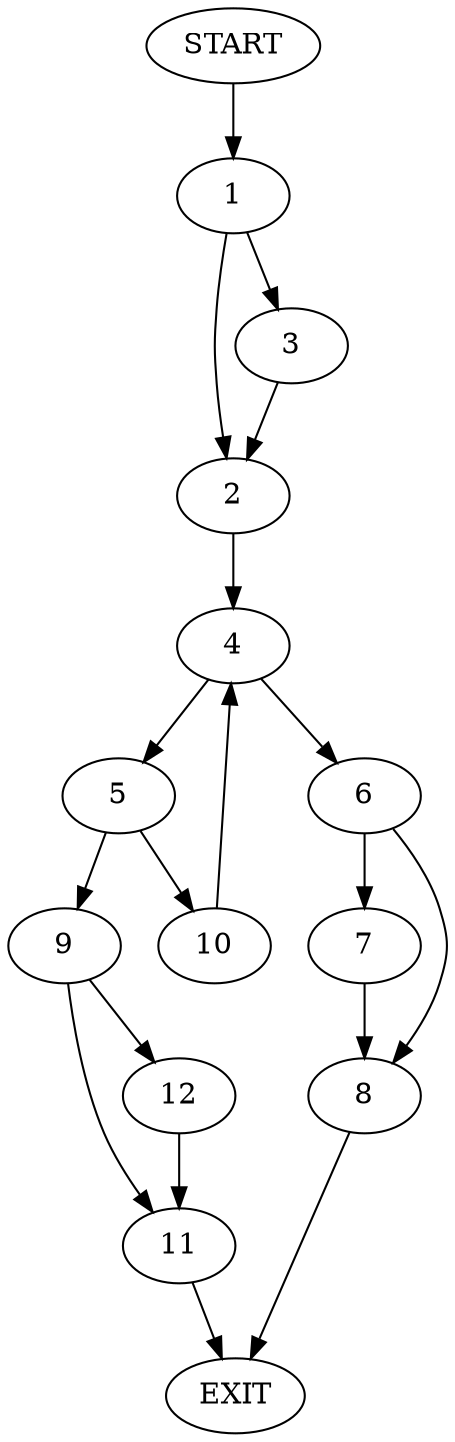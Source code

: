 digraph {
0 [label="START"]
13 [label="EXIT"]
0 -> 1
1 -> 2
1 -> 3
2 -> 4
3 -> 2
4 -> 5
4 -> 6
6 -> 7
6 -> 8
5 -> 9
5 -> 10
9 -> 11
9 -> 12
10 -> 4
11 -> 13
12 -> 11
7 -> 8
8 -> 13
}
